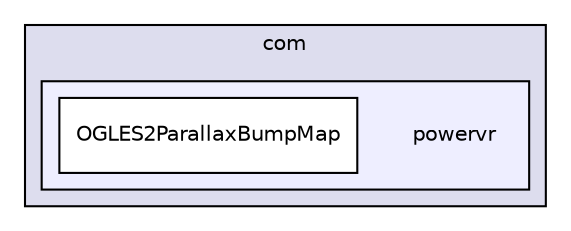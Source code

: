 digraph "PVR/SDK_3.4/Examples/Intermediate/ParallaxBumpMap/OGLES2/Build/Android/src/com/powervr" {
  compound=true
  node [ fontsize="10", fontname="Helvetica"];
  edge [ labelfontsize="10", labelfontname="Helvetica"];
  subgraph clusterdir_babf360d2a81a985503f94be423e2a13 {
    graph [ bgcolor="#ddddee", pencolor="black", label="com" fontname="Helvetica", fontsize="10", URL="dir_babf360d2a81a985503f94be423e2a13.html"]
  subgraph clusterdir_7630045bc10009ab3b4454a30d1beb6b {
    graph [ bgcolor="#eeeeff", pencolor="black", label="" URL="dir_7630045bc10009ab3b4454a30d1beb6b.html"];
    dir_7630045bc10009ab3b4454a30d1beb6b [shape=plaintext label="powervr"];
    dir_a21fd33187e103fe041b2a2d5c674c73 [shape=box label="OGLES2ParallaxBumpMap" color="black" fillcolor="white" style="filled" URL="dir_a21fd33187e103fe041b2a2d5c674c73.html"];
  }
  }
}
